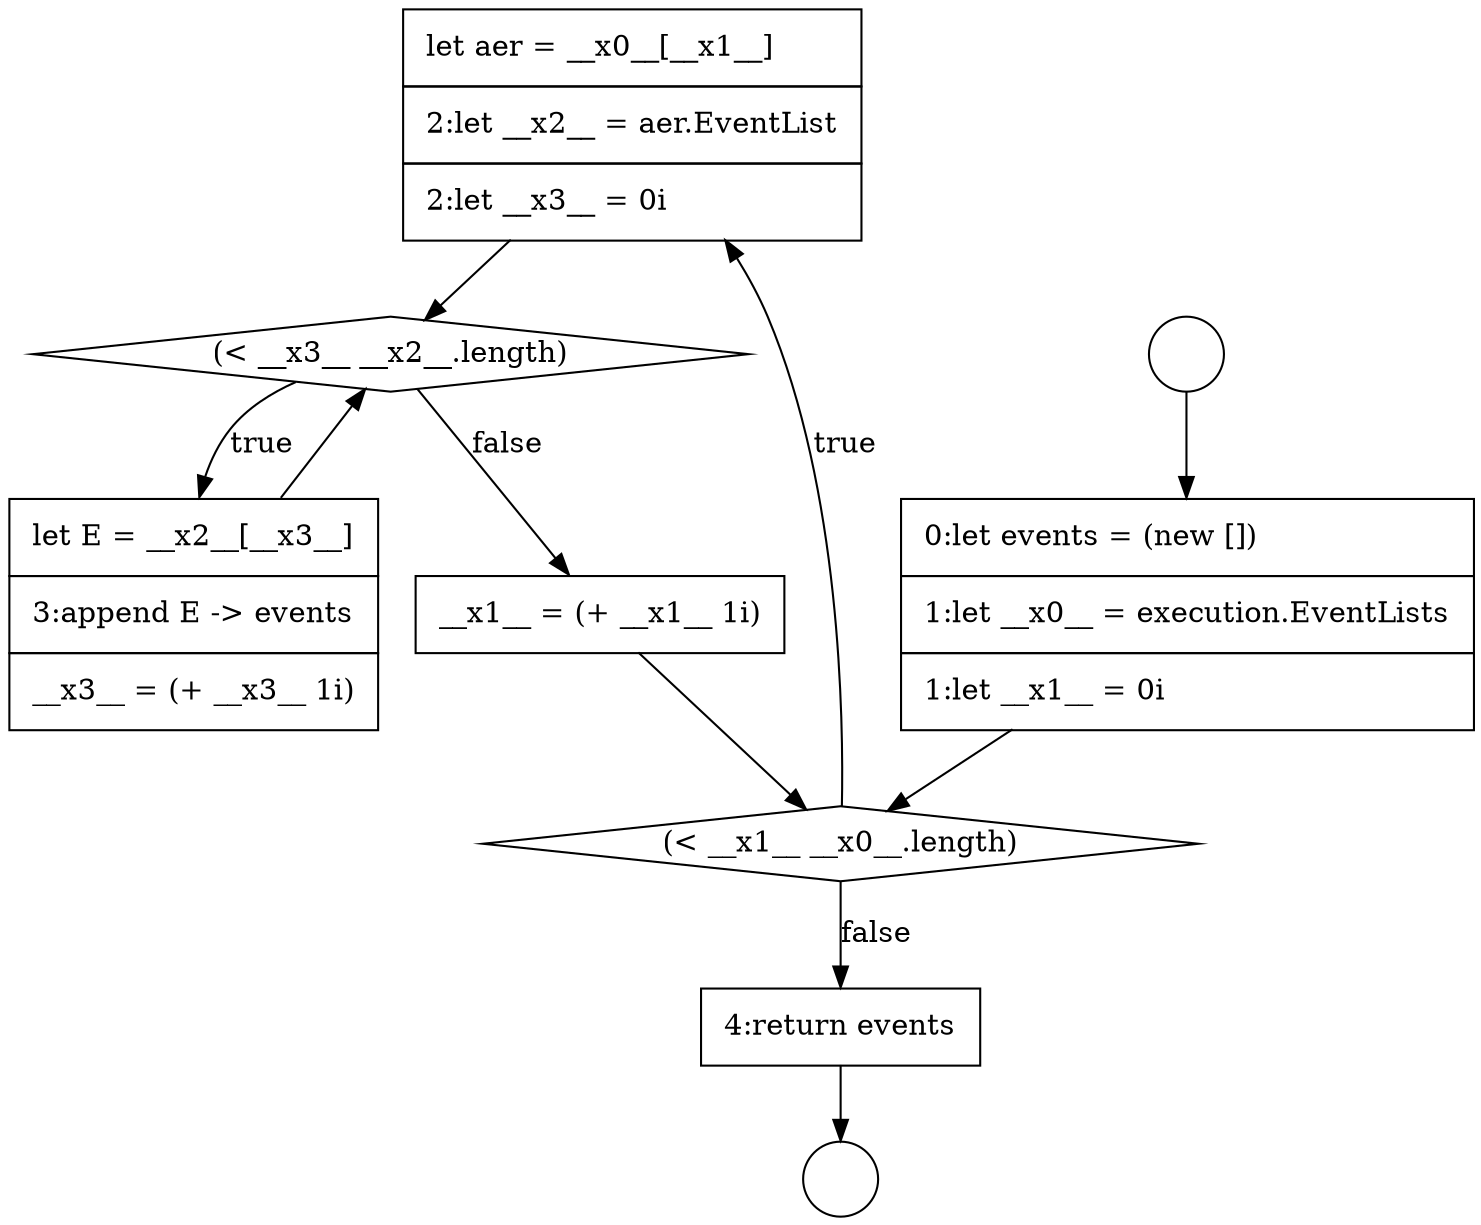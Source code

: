 digraph {
  node16868 [shape=none, margin=0, label=<<font color="black">
    <table border="0" cellborder="1" cellspacing="0" cellpadding="10">
      <tr><td align="left">let aer = __x0__[__x1__]</td></tr>
      <tr><td align="left">2:let __x2__ = aer.EventList</td></tr>
      <tr><td align="left">2:let __x3__ = 0i</td></tr>
    </table>
  </font>> color="black" fillcolor="white" style=filled]
  node16872 [shape=none, margin=0, label=<<font color="black">
    <table border="0" cellborder="1" cellspacing="0" cellpadding="10">
      <tr><td align="left">4:return events</td></tr>
    </table>
  </font>> color="black" fillcolor="white" style=filled]
  node16865 [shape=circle label=" " color="black" fillcolor="white" style=filled]
  node16869 [shape=diamond, label=<<font color="black">(&lt; __x3__ __x2__.length)</font>> color="black" fillcolor="white" style=filled]
  node16866 [shape=none, margin=0, label=<<font color="black">
    <table border="0" cellborder="1" cellspacing="0" cellpadding="10">
      <tr><td align="left">0:let events = (new [])</td></tr>
      <tr><td align="left">1:let __x0__ = execution.EventLists</td></tr>
      <tr><td align="left">1:let __x1__ = 0i</td></tr>
    </table>
  </font>> color="black" fillcolor="white" style=filled]
  node16864 [shape=circle label=" " color="black" fillcolor="white" style=filled]
  node16870 [shape=none, margin=0, label=<<font color="black">
    <table border="0" cellborder="1" cellspacing="0" cellpadding="10">
      <tr><td align="left">let E = __x2__[__x3__]</td></tr>
      <tr><td align="left">3:append E -&gt; events</td></tr>
      <tr><td align="left">__x3__ = (+ __x3__ 1i)</td></tr>
    </table>
  </font>> color="black" fillcolor="white" style=filled]
  node16867 [shape=diamond, label=<<font color="black">(&lt; __x1__ __x0__.length)</font>> color="black" fillcolor="white" style=filled]
  node16871 [shape=none, margin=0, label=<<font color="black">
    <table border="0" cellborder="1" cellspacing="0" cellpadding="10">
      <tr><td align="left">__x1__ = (+ __x1__ 1i)</td></tr>
    </table>
  </font>> color="black" fillcolor="white" style=filled]
  node16869 -> node16870 [label=<<font color="black">true</font>> color="black"]
  node16869 -> node16871 [label=<<font color="black">false</font>> color="black"]
  node16866 -> node16867 [ color="black"]
  node16864 -> node16866 [ color="black"]
  node16872 -> node16865 [ color="black"]
  node16870 -> node16869 [ color="black"]
  node16867 -> node16868 [label=<<font color="black">true</font>> color="black"]
  node16867 -> node16872 [label=<<font color="black">false</font>> color="black"]
  node16868 -> node16869 [ color="black"]
  node16871 -> node16867 [ color="black"]
}
